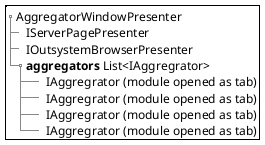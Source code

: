 
@startsalt 
{+
    {+
    
    }
    {T
     + AggregatorWindowPresenter
     ++ IServerPagePresenter
     ++ IOutsystemBrowserPresenter
     ++ <b>aggregators</b> List<IAggregrator>
     ++++ IAggregrator (module opened as tab)
     ++++ IAggregrator (module opened as tab)
     ++++ IAggregrator (module opened as tab)
     ++++ IAggregrator (module opened as tab)
    
    }
} 


@endsalt

@startsalt 
{+ AggregatorWindowPresenter
--
{+
{* File | Edit | Source | Refactor }
{/ Forge(IOutsystemBrowserPresenter -> ITopLevelPresenter)| <b> ApplicationList(IServerPagePresenter -> ITopLevelPresenter)/b> | App1(AggregatorPresenter -> ITopLevelPresenter) | App2(AggregatorPresenter -> ITopLevelPresenter) }
{ 
    [+ New Application]
}
}
} 


@endsalt

@startwbs
* AggregatorWindowPresenter
** Forge(IOutsystemBrowserPresenter 
** ApplicationList(IServerPagePresenter -> ITopLevelPresenter)
** aggregators List<IAggregator>
*** App1 (AggregatorPresenter -> ITopLevelPresenter)) 
*** App2 (AggregatorPresenter -> ITopLevelPresenter)) 
@endwbs